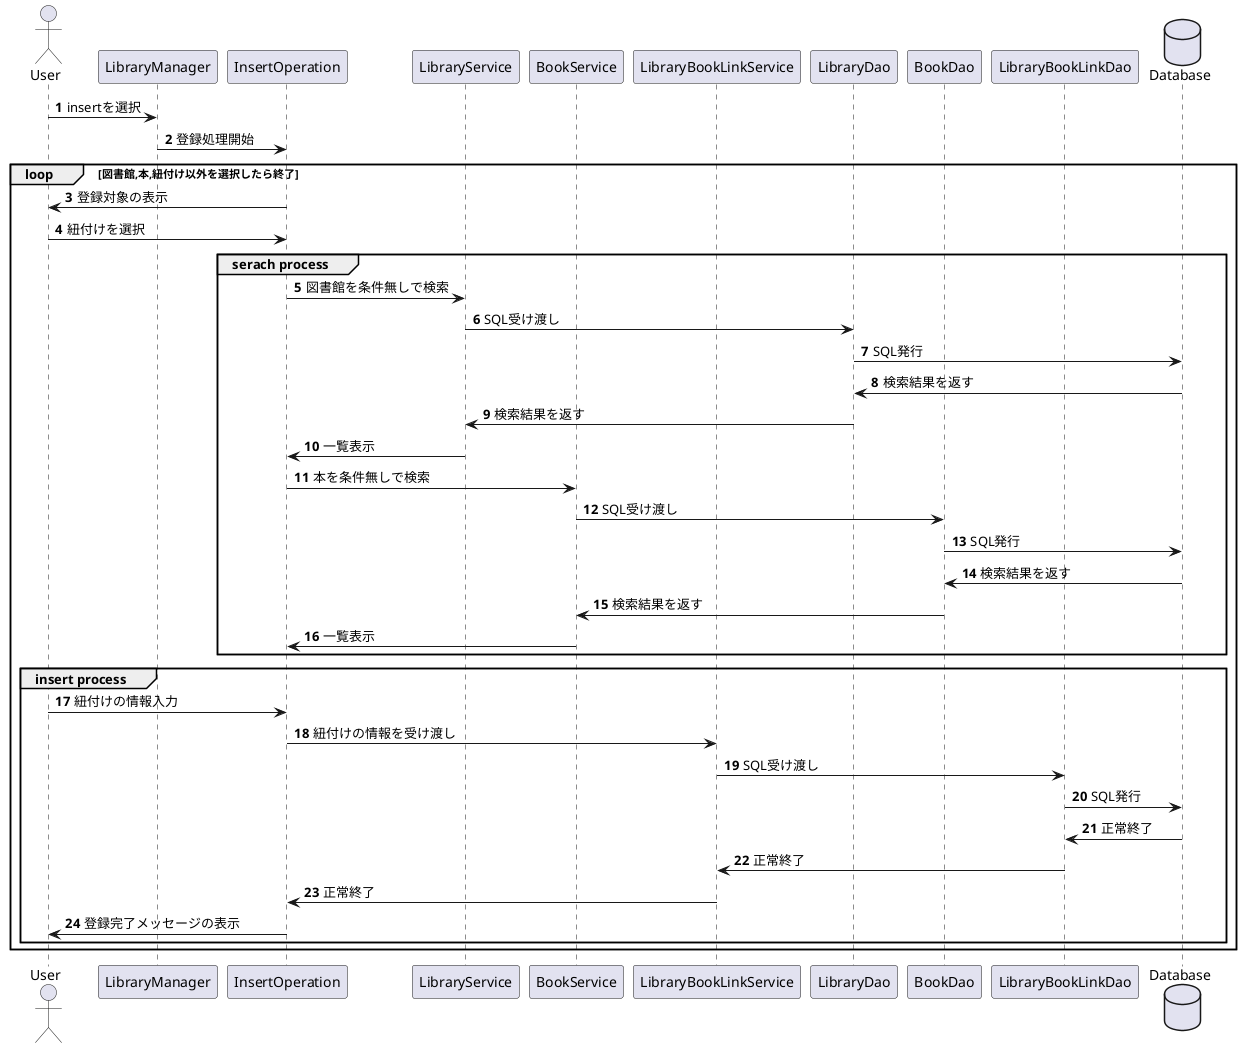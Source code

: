 @startuml

'図書館と本の紐付け登録'

actor User
participant LibraryManager
participant InsertOperation
participant LibraryService
participant BookService
participant LibraryBookLinkService
participant LibraryDao
participant BookDao
participant LibraryBookLinkDao
database Database

autonumber
User -> LibraryManager : insertを選択
LibraryManager -> InsertOperation : 登録処理開始
loop 図書館,本,紐付け以外を選択したら終了
    User <- InsertOperation : 登録対象の表示
    User -> InsertOperation : 紐付けを選択
    
    group serach process
        '図書館の一覧表示'
        InsertOperation -> LibraryService : 図書館を条件無しで検索
        LibraryService -> LibraryDao : SQL受け渡し
        LibraryDao -> Database : SQL発行
        LibraryDao <- Database : 検索結果を返す
        LibraryService <- LibraryDao : 検索結果を返す
        InsertOperation <- LibraryService : 一覧表示

        '本の一覧表示'
        InsertOperation -> BookService : 本を条件無しで検索
        BookService -> BookDao : SQL受け渡し
        BookDao -> Database : SQL発行
        BookDao <- Database : 検索結果を返す
        BookService <- BookDao : 検索結果を返す
        InsertOperation <- BookService : 一覧表示
    end
    
    group insert process
        '紐付けの登録'
        User -> InsertOperation : 紐付けの情報入力
        InsertOperation -> LibraryBookLinkService : 紐付けの情報を受け渡し
        LibraryBookLinkService -> LibraryBookLinkDao : SQL受け渡し
        LibraryBookLinkDao -> Database : SQL発行
        LibraryBookLinkDao <- Database : 正常終了
        LibraryBookLinkService <- LibraryBookLinkDao : 正常終了
        InsertOperation <- LibraryBookLinkService : 正常終了
        User <- InsertOperation : 登録完了メッセージの表示
    end
end

@enduml
